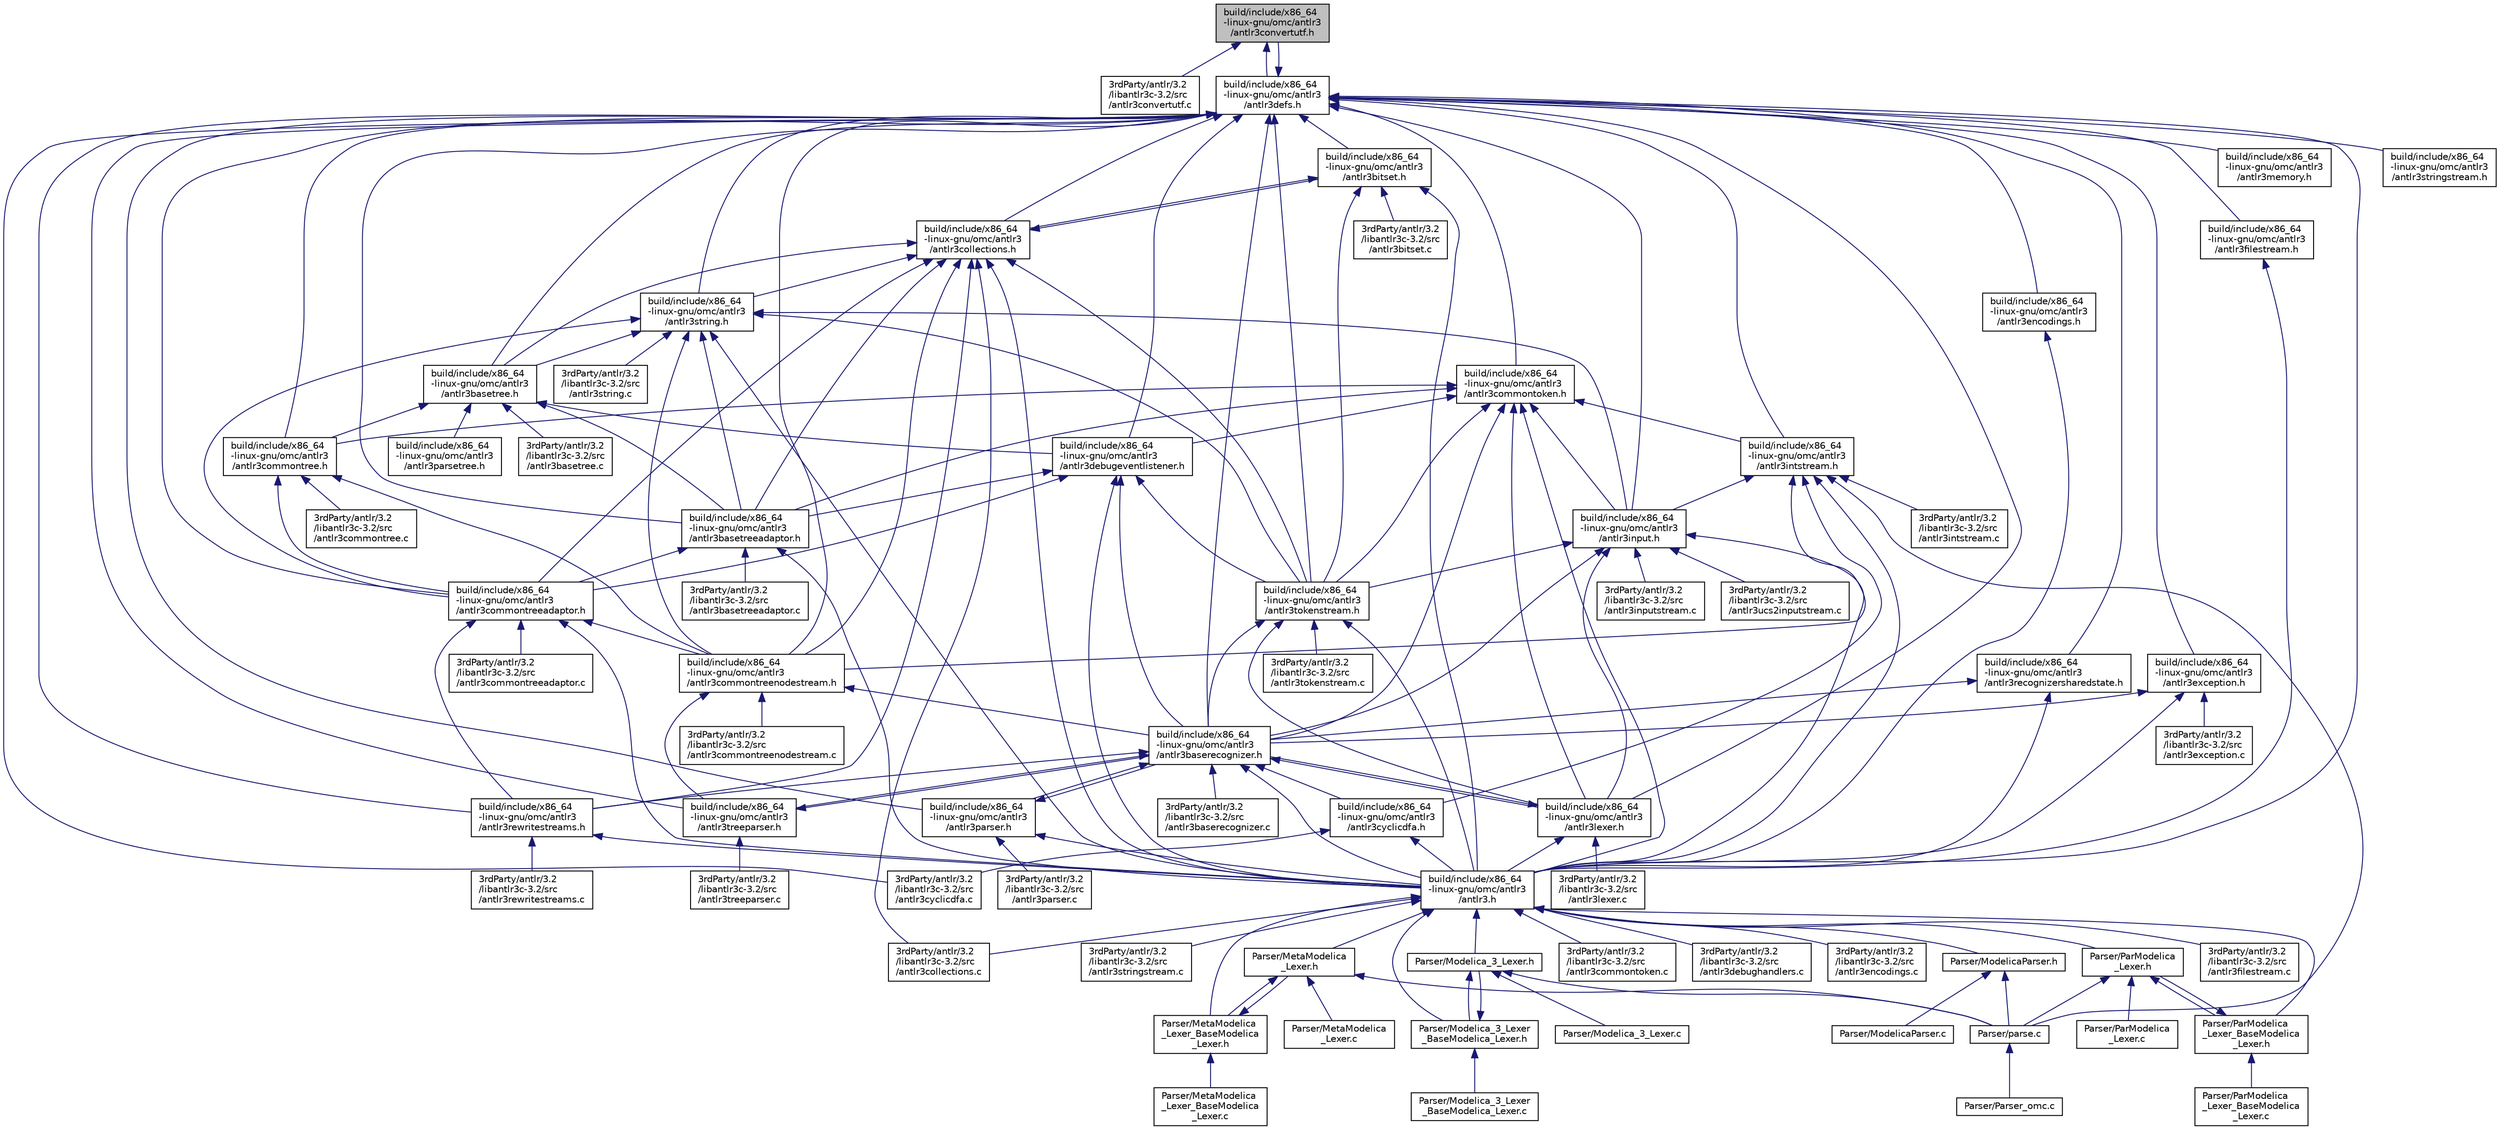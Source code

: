 digraph "build/include/x86_64-linux-gnu/omc/antlr3/antlr3convertutf.h"
{
  edge [fontname="Helvetica",fontsize="10",labelfontname="Helvetica",labelfontsize="10"];
  node [fontname="Helvetica",fontsize="10",shape=record];
  Node23 [label="build/include/x86_64\l-linux-gnu/omc/antlr3\l/antlr3convertutf.h",height=0.2,width=0.4,color="black", fillcolor="grey75", style="filled", fontcolor="black"];
  Node23 -> Node24 [dir="back",color="midnightblue",fontsize="10",style="solid",fontname="Helvetica"];
  Node24 [label="3rdParty/antlr/3.2\l/libantlr3c-3.2/src\l/antlr3convertutf.c",height=0.2,width=0.4,color="black", fillcolor="white", style="filled",URL="$d6/d67/antlr3convertutf_8c.html"];
  Node23 -> Node25 [dir="back",color="midnightblue",fontsize="10",style="solid",fontname="Helvetica"];
  Node25 [label="build/include/x86_64\l-linux-gnu/omc/antlr3\l/antlr3defs.h",height=0.2,width=0.4,color="black", fillcolor="white", style="filled",URL="$d3/d65/build_2include_2x86__64-linux-gnu_2omc_2antlr3_2antlr3defs_8h.html"];
  Node25 -> Node26 [dir="back",color="midnightblue",fontsize="10",style="solid",fontname="Helvetica"];
  Node26 [label="3rdParty/antlr/3.2\l/libantlr3c-3.2/src\l/antlr3cyclicdfa.c",height=0.2,width=0.4,color="black", fillcolor="white", style="filled",URL="$d6/d1b/antlr3cyclicdfa_8c.html"];
  Node25 -> Node27 [dir="back",color="midnightblue",fontsize="10",style="solid",fontname="Helvetica"];
  Node27 [label="build/include/x86_64\l-linux-gnu/omc/antlr3\l/antlr3.h",height=0.2,width=0.4,color="black", fillcolor="white", style="filled",URL="$dc/d25/build_2include_2x86__64-linux-gnu_2omc_2antlr3_2antlr3_8h.html"];
  Node27 -> Node28 [dir="back",color="midnightblue",fontsize="10",style="solid",fontname="Helvetica"];
  Node28 [label="3rdParty/antlr/3.2\l/libantlr3c-3.2/src\l/antlr3collections.c",height=0.2,width=0.4,color="black", fillcolor="white", style="filled",URL="$dc/d57/antlr3collections_8c.html"];
  Node27 -> Node29 [dir="back",color="midnightblue",fontsize="10",style="solid",fontname="Helvetica"];
  Node29 [label="3rdParty/antlr/3.2\l/libantlr3c-3.2/src\l/antlr3commontoken.c",height=0.2,width=0.4,color="black", fillcolor="white", style="filled",URL="$dd/ddc/antlr3commontoken_8c.html"];
  Node27 -> Node30 [dir="back",color="midnightblue",fontsize="10",style="solid",fontname="Helvetica"];
  Node30 [label="3rdParty/antlr/3.2\l/libantlr3c-3.2/src\l/antlr3debughandlers.c",height=0.2,width=0.4,color="black", fillcolor="white", style="filled",URL="$d7/dd3/antlr3debughandlers_8c.html"];
  Node27 -> Node31 [dir="back",color="midnightblue",fontsize="10",style="solid",fontname="Helvetica"];
  Node31 [label="3rdParty/antlr/3.2\l/libantlr3c-3.2/src\l/antlr3encodings.c",height=0.2,width=0.4,color="black", fillcolor="white", style="filled",URL="$d5/d48/antlr3encodings_8c.html"];
  Node27 -> Node32 [dir="back",color="midnightblue",fontsize="10",style="solid",fontname="Helvetica"];
  Node32 [label="3rdParty/antlr/3.2\l/libantlr3c-3.2/src\l/antlr3filestream.c",height=0.2,width=0.4,color="black", fillcolor="white", style="filled",URL="$d4/db3/antlr3filestream_8c.html",tooltip="The ANTLR3 C filestream is used when the source character stream is a filesystem based input set and ..."];
  Node27 -> Node33 [dir="back",color="midnightblue",fontsize="10",style="solid",fontname="Helvetica"];
  Node33 [label="3rdParty/antlr/3.2\l/libantlr3c-3.2/src\l/antlr3stringstream.c",height=0.2,width=0.4,color="black", fillcolor="white", style="filled",URL="$d2/d1c/antlr3stringstream_8c.html"];
  Node27 -> Node34 [dir="back",color="midnightblue",fontsize="10",style="solid",fontname="Helvetica"];
  Node34 [label="Parser/MetaModelica\l_Lexer.h",height=0.2,width=0.4,color="black", fillcolor="white", style="filled",URL="$d4/dce/_meta_modelica___lexer_8h.html"];
  Node34 -> Node35 [dir="back",color="midnightblue",fontsize="10",style="solid",fontname="Helvetica"];
  Node35 [label="Parser/MetaModelica\l_Lexer.c",height=0.2,width=0.4,color="black", fillcolor="white", style="filled",URL="$df/d26/_meta_modelica___lexer_8c.html"];
  Node34 -> Node36 [dir="back",color="midnightblue",fontsize="10",style="solid",fontname="Helvetica"];
  Node36 [label="Parser/MetaModelica\l_Lexer_BaseModelica\l_Lexer.h",height=0.2,width=0.4,color="black", fillcolor="white", style="filled",URL="$de/d95/_meta_modelica___lexer___base_modelica___lexer_8h.html"];
  Node36 -> Node34 [dir="back",color="midnightblue",fontsize="10",style="solid",fontname="Helvetica"];
  Node36 -> Node37 [dir="back",color="midnightblue",fontsize="10",style="solid",fontname="Helvetica"];
  Node37 [label="Parser/MetaModelica\l_Lexer_BaseModelica\l_Lexer.c",height=0.2,width=0.4,color="black", fillcolor="white", style="filled",URL="$df/db5/_meta_modelica___lexer___base_modelica___lexer_8c.html"];
  Node34 -> Node38 [dir="back",color="midnightblue",fontsize="10",style="solid",fontname="Helvetica"];
  Node38 [label="Parser/parse.c",height=0.2,width=0.4,color="black", fillcolor="white", style="filled",URL="$d9/db9/_parser_2parse_8c.html"];
  Node38 -> Node39 [dir="back",color="midnightblue",fontsize="10",style="solid",fontname="Helvetica"];
  Node39 [label="Parser/Parser_omc.c",height=0.2,width=0.4,color="black", fillcolor="white", style="filled",URL="$d8/def/_parser__omc_8c.html"];
  Node27 -> Node36 [dir="back",color="midnightblue",fontsize="10",style="solid",fontname="Helvetica"];
  Node27 -> Node40 [dir="back",color="midnightblue",fontsize="10",style="solid",fontname="Helvetica"];
  Node40 [label="Parser/Modelica_3_Lexer.h",height=0.2,width=0.4,color="black", fillcolor="white", style="filled",URL="$d1/d97/_modelica__3___lexer_8h.html"];
  Node40 -> Node41 [dir="back",color="midnightblue",fontsize="10",style="solid",fontname="Helvetica"];
  Node41 [label="Parser/Modelica_3_Lexer.c",height=0.2,width=0.4,color="black", fillcolor="white", style="filled",URL="$d2/dad/_modelica__3___lexer_8c.html"];
  Node40 -> Node42 [dir="back",color="midnightblue",fontsize="10",style="solid",fontname="Helvetica"];
  Node42 [label="Parser/Modelica_3_Lexer\l_BaseModelica_Lexer.h",height=0.2,width=0.4,color="black", fillcolor="white", style="filled",URL="$d5/d25/_modelica__3___lexer___base_modelica___lexer_8h.html"];
  Node42 -> Node40 [dir="back",color="midnightblue",fontsize="10",style="solid",fontname="Helvetica"];
  Node42 -> Node43 [dir="back",color="midnightblue",fontsize="10",style="solid",fontname="Helvetica"];
  Node43 [label="Parser/Modelica_3_Lexer\l_BaseModelica_Lexer.c",height=0.2,width=0.4,color="black", fillcolor="white", style="filled",URL="$de/d7d/_modelica__3___lexer___base_modelica___lexer_8c.html"];
  Node40 -> Node38 [dir="back",color="midnightblue",fontsize="10",style="solid",fontname="Helvetica"];
  Node27 -> Node42 [dir="back",color="midnightblue",fontsize="10",style="solid",fontname="Helvetica"];
  Node27 -> Node44 [dir="back",color="midnightblue",fontsize="10",style="solid",fontname="Helvetica"];
  Node44 [label="Parser/ModelicaParser.h",height=0.2,width=0.4,color="black", fillcolor="white", style="filled",URL="$d7/d6e/_modelica_parser_8h.html"];
  Node44 -> Node45 [dir="back",color="midnightblue",fontsize="10",style="solid",fontname="Helvetica"];
  Node45 [label="Parser/ModelicaParser.c",height=0.2,width=0.4,color="black", fillcolor="white", style="filled",URL="$d6/d37/_modelica_parser_8c.html"];
  Node44 -> Node38 [dir="back",color="midnightblue",fontsize="10",style="solid",fontname="Helvetica"];
  Node27 -> Node46 [dir="back",color="midnightblue",fontsize="10",style="solid",fontname="Helvetica"];
  Node46 [label="Parser/ParModelica\l_Lexer.h",height=0.2,width=0.4,color="black", fillcolor="white", style="filled",URL="$d5/d88/_par_modelica___lexer_8h.html"];
  Node46 -> Node47 [dir="back",color="midnightblue",fontsize="10",style="solid",fontname="Helvetica"];
  Node47 [label="Parser/ParModelica\l_Lexer.c",height=0.2,width=0.4,color="black", fillcolor="white", style="filled",URL="$de/d93/_par_modelica___lexer_8c.html"];
  Node46 -> Node48 [dir="back",color="midnightblue",fontsize="10",style="solid",fontname="Helvetica"];
  Node48 [label="Parser/ParModelica\l_Lexer_BaseModelica\l_Lexer.h",height=0.2,width=0.4,color="black", fillcolor="white", style="filled",URL="$dc/d6e/_par_modelica___lexer___base_modelica___lexer_8h.html"];
  Node48 -> Node46 [dir="back",color="midnightblue",fontsize="10",style="solid",fontname="Helvetica"];
  Node48 -> Node49 [dir="back",color="midnightblue",fontsize="10",style="solid",fontname="Helvetica"];
  Node49 [label="Parser/ParModelica\l_Lexer_BaseModelica\l_Lexer.c",height=0.2,width=0.4,color="black", fillcolor="white", style="filled",URL="$de/da6/_par_modelica___lexer___base_modelica___lexer_8c.html"];
  Node46 -> Node38 [dir="back",color="midnightblue",fontsize="10",style="solid",fontname="Helvetica"];
  Node27 -> Node48 [dir="back",color="midnightblue",fontsize="10",style="solid",fontname="Helvetica"];
  Node25 -> Node50 [dir="back",color="midnightblue",fontsize="10",style="solid",fontname="Helvetica"];
  Node50 [label="build/include/x86_64\l-linux-gnu/omc/antlr3\l/antlr3baserecognizer.h",height=0.2,width=0.4,color="black", fillcolor="white", style="filled",URL="$d5/df2/build_2include_2x86__64-linux-gnu_2omc_2antlr3_2antlr3baserecognizer_8h.html"];
  Node50 -> Node51 [dir="back",color="midnightblue",fontsize="10",style="solid",fontname="Helvetica"];
  Node51 [label="3rdParty/antlr/3.2\l/libantlr3c-3.2/src\l/antlr3baserecognizer.c",height=0.2,width=0.4,color="black", fillcolor="white", style="filled",URL="$d6/d88/antlr3baserecognizer_8c.html"];
  Node50 -> Node27 [dir="back",color="midnightblue",fontsize="10",style="solid",fontname="Helvetica"];
  Node50 -> Node52 [dir="back",color="midnightblue",fontsize="10",style="solid",fontname="Helvetica"];
  Node52 [label="build/include/x86_64\l-linux-gnu/omc/antlr3\l/antlr3cyclicdfa.h",height=0.2,width=0.4,color="black", fillcolor="white", style="filled",URL="$dc/de6/build_2include_2x86__64-linux-gnu_2omc_2antlr3_2antlr3cyclicdfa_8h.html"];
  Node52 -> Node26 [dir="back",color="midnightblue",fontsize="10",style="solid",fontname="Helvetica"];
  Node52 -> Node27 [dir="back",color="midnightblue",fontsize="10",style="solid",fontname="Helvetica"];
  Node50 -> Node53 [dir="back",color="midnightblue",fontsize="10",style="solid",fontname="Helvetica"];
  Node53 [label="build/include/x86_64\l-linux-gnu/omc/antlr3\l/antlr3lexer.h",height=0.2,width=0.4,color="black", fillcolor="white", style="filled",URL="$d0/de5/build_2include_2x86__64-linux-gnu_2omc_2antlr3_2antlr3lexer_8h.html"];
  Node53 -> Node54 [dir="back",color="midnightblue",fontsize="10",style="solid",fontname="Helvetica"];
  Node54 [label="3rdParty/antlr/3.2\l/libantlr3c-3.2/src\l/antlr3lexer.c",height=0.2,width=0.4,color="black", fillcolor="white", style="filled",URL="$dc/d73/antlr3lexer_8c.html"];
  Node53 -> Node27 [dir="back",color="midnightblue",fontsize="10",style="solid",fontname="Helvetica"];
  Node53 -> Node50 [dir="back",color="midnightblue",fontsize="10",style="solid",fontname="Helvetica"];
  Node50 -> Node55 [dir="back",color="midnightblue",fontsize="10",style="solid",fontname="Helvetica"];
  Node55 [label="build/include/x86_64\l-linux-gnu/omc/antlr3\l/antlr3parser.h",height=0.2,width=0.4,color="black", fillcolor="white", style="filled",URL="$de/d69/build_2include_2x86__64-linux-gnu_2omc_2antlr3_2antlr3parser_8h.html"];
  Node55 -> Node56 [dir="back",color="midnightblue",fontsize="10",style="solid",fontname="Helvetica"];
  Node56 [label="3rdParty/antlr/3.2\l/libantlr3c-3.2/src\l/antlr3parser.c",height=0.2,width=0.4,color="black", fillcolor="white", style="filled",URL="$d3/db9/antlr3parser_8c.html"];
  Node55 -> Node27 [dir="back",color="midnightblue",fontsize="10",style="solid",fontname="Helvetica"];
  Node55 -> Node50 [dir="back",color="midnightblue",fontsize="10",style="solid",fontname="Helvetica"];
  Node50 -> Node57 [dir="back",color="midnightblue",fontsize="10",style="solid",fontname="Helvetica"];
  Node57 [label="build/include/x86_64\l-linux-gnu/omc/antlr3\l/antlr3rewritestreams.h",height=0.2,width=0.4,color="black", fillcolor="white", style="filled",URL="$d4/dc6/build_2include_2x86__64-linux-gnu_2omc_2antlr3_2antlr3rewritestreams_8h.html"];
  Node57 -> Node58 [dir="back",color="midnightblue",fontsize="10",style="solid",fontname="Helvetica"];
  Node58 [label="3rdParty/antlr/3.2\l/libantlr3c-3.2/src\l/antlr3rewritestreams.c",height=0.2,width=0.4,color="black", fillcolor="white", style="filled",URL="$d7/d05/antlr3rewritestreams_8c.html"];
  Node57 -> Node27 [dir="back",color="midnightblue",fontsize="10",style="solid",fontname="Helvetica"];
  Node50 -> Node59 [dir="back",color="midnightblue",fontsize="10",style="solid",fontname="Helvetica"];
  Node59 [label="build/include/x86_64\l-linux-gnu/omc/antlr3\l/antlr3treeparser.h",height=0.2,width=0.4,color="black", fillcolor="white", style="filled",URL="$d4/d70/build_2include_2x86__64-linux-gnu_2omc_2antlr3_2antlr3treeparser_8h.html"];
  Node59 -> Node60 [dir="back",color="midnightblue",fontsize="10",style="solid",fontname="Helvetica"];
  Node60 [label="3rdParty/antlr/3.2\l/libantlr3c-3.2/src\l/antlr3treeparser.c",height=0.2,width=0.4,color="black", fillcolor="white", style="filled",URL="$d4/d26/antlr3treeparser_8c.html"];
  Node59 -> Node50 [dir="back",color="midnightblue",fontsize="10",style="solid",fontname="Helvetica"];
  Node25 -> Node61 [dir="back",color="midnightblue",fontsize="10",style="solid",fontname="Helvetica"];
  Node61 [label="build/include/x86_64\l-linux-gnu/omc/antlr3\l/antlr3basetree.h",height=0.2,width=0.4,color="black", fillcolor="white", style="filled",URL="$d5/dfb/build_2include_2x86__64-linux-gnu_2omc_2antlr3_2antlr3basetree_8h.html"];
  Node61 -> Node62 [dir="back",color="midnightblue",fontsize="10",style="solid",fontname="Helvetica"];
  Node62 [label="3rdParty/antlr/3.2\l/libantlr3c-3.2/src\l/antlr3basetree.c",height=0.2,width=0.4,color="black", fillcolor="white", style="filled",URL="$d0/d23/antlr3basetree_8c.html"];
  Node61 -> Node63 [dir="back",color="midnightblue",fontsize="10",style="solid",fontname="Helvetica"];
  Node63 [label="build/include/x86_64\l-linux-gnu/omc/antlr3\l/antlr3basetreeadaptor.h",height=0.2,width=0.4,color="black", fillcolor="white", style="filled",URL="$d1/d70/build_2include_2x86__64-linux-gnu_2omc_2antlr3_2antlr3basetreeadaptor_8h.html"];
  Node63 -> Node64 [dir="back",color="midnightblue",fontsize="10",style="solid",fontname="Helvetica"];
  Node64 [label="3rdParty/antlr/3.2\l/libantlr3c-3.2/src\l/antlr3basetreeadaptor.c",height=0.2,width=0.4,color="black", fillcolor="white", style="filled",URL="$d3/dae/antlr3basetreeadaptor_8c.html"];
  Node63 -> Node27 [dir="back",color="midnightblue",fontsize="10",style="solid",fontname="Helvetica"];
  Node63 -> Node65 [dir="back",color="midnightblue",fontsize="10",style="solid",fontname="Helvetica"];
  Node65 [label="build/include/x86_64\l-linux-gnu/omc/antlr3\l/antlr3commontreeadaptor.h",height=0.2,width=0.4,color="black", fillcolor="white", style="filled",URL="$d1/d4b/build_2include_2x86__64-linux-gnu_2omc_2antlr3_2antlr3commontreeadaptor_8h.html"];
  Node65 -> Node66 [dir="back",color="midnightblue",fontsize="10",style="solid",fontname="Helvetica"];
  Node66 [label="3rdParty/antlr/3.2\l/libantlr3c-3.2/src\l/antlr3commontreeadaptor.c",height=0.2,width=0.4,color="black", fillcolor="white", style="filled",URL="$d6/de3/antlr3commontreeadaptor_8c.html"];
  Node65 -> Node27 [dir="back",color="midnightblue",fontsize="10",style="solid",fontname="Helvetica"];
  Node65 -> Node67 [dir="back",color="midnightblue",fontsize="10",style="solid",fontname="Helvetica"];
  Node67 [label="build/include/x86_64\l-linux-gnu/omc/antlr3\l/antlr3commontreenodestream.h",height=0.2,width=0.4,color="black", fillcolor="white", style="filled",URL="$d1/dbb/build_2include_2x86__64-linux-gnu_2omc_2antlr3_2antlr3commontreenodestream_8h.html"];
  Node67 -> Node68 [dir="back",color="midnightblue",fontsize="10",style="solid",fontname="Helvetica"];
  Node68 [label="3rdParty/antlr/3.2\l/libantlr3c-3.2/src\l/antlr3commontreenodestream.c",height=0.2,width=0.4,color="black", fillcolor="white", style="filled",URL="$d7/d71/antlr3commontreenodestream_8c.html"];
  Node67 -> Node50 [dir="back",color="midnightblue",fontsize="10",style="solid",fontname="Helvetica"];
  Node67 -> Node59 [dir="back",color="midnightblue",fontsize="10",style="solid",fontname="Helvetica"];
  Node65 -> Node57 [dir="back",color="midnightblue",fontsize="10",style="solid",fontname="Helvetica"];
  Node61 -> Node69 [dir="back",color="midnightblue",fontsize="10",style="solid",fontname="Helvetica"];
  Node69 [label="build/include/x86_64\l-linux-gnu/omc/antlr3\l/antlr3commontree.h",height=0.2,width=0.4,color="black", fillcolor="white", style="filled",URL="$da/d97/build_2include_2x86__64-linux-gnu_2omc_2antlr3_2antlr3commontree_8h.html"];
  Node69 -> Node70 [dir="back",color="midnightblue",fontsize="10",style="solid",fontname="Helvetica"];
  Node70 [label="3rdParty/antlr/3.2\l/libantlr3c-3.2/src\l/antlr3commontree.c",height=0.2,width=0.4,color="black", fillcolor="white", style="filled",URL="$d4/da1/antlr3commontree_8c.html"];
  Node69 -> Node65 [dir="back",color="midnightblue",fontsize="10",style="solid",fontname="Helvetica"];
  Node69 -> Node67 [dir="back",color="midnightblue",fontsize="10",style="solid",fontname="Helvetica"];
  Node61 -> Node71 [dir="back",color="midnightblue",fontsize="10",style="solid",fontname="Helvetica"];
  Node71 [label="build/include/x86_64\l-linux-gnu/omc/antlr3\l/antlr3debugeventlistener.h",height=0.2,width=0.4,color="black", fillcolor="white", style="filled",URL="$da/d2e/build_2include_2x86__64-linux-gnu_2omc_2antlr3_2antlr3debugeventlistener_8h.html"];
  Node71 -> Node27 [dir="back",color="midnightblue",fontsize="10",style="solid",fontname="Helvetica"];
  Node71 -> Node50 [dir="back",color="midnightblue",fontsize="10",style="solid",fontname="Helvetica"];
  Node71 -> Node63 [dir="back",color="midnightblue",fontsize="10",style="solid",fontname="Helvetica"];
  Node71 -> Node65 [dir="back",color="midnightblue",fontsize="10",style="solid",fontname="Helvetica"];
  Node71 -> Node72 [dir="back",color="midnightblue",fontsize="10",style="solid",fontname="Helvetica"];
  Node72 [label="build/include/x86_64\l-linux-gnu/omc/antlr3\l/antlr3tokenstream.h",height=0.2,width=0.4,color="black", fillcolor="white", style="filled",URL="$d7/d67/build_2include_2x86__64-linux-gnu_2omc_2antlr3_2antlr3tokenstream_8h.html"];
  Node72 -> Node73 [dir="back",color="midnightblue",fontsize="10",style="solid",fontname="Helvetica"];
  Node73 [label="3rdParty/antlr/3.2\l/libantlr3c-3.2/src\l/antlr3tokenstream.c",height=0.2,width=0.4,color="black", fillcolor="white", style="filled",URL="$df/d21/antlr3tokenstream_8c.html"];
  Node72 -> Node27 [dir="back",color="midnightblue",fontsize="10",style="solid",fontname="Helvetica"];
  Node72 -> Node50 [dir="back",color="midnightblue",fontsize="10",style="solid",fontname="Helvetica"];
  Node72 -> Node53 [dir="back",color="midnightblue",fontsize="10",style="solid",fontname="Helvetica"];
  Node61 -> Node74 [dir="back",color="midnightblue",fontsize="10",style="solid",fontname="Helvetica"];
  Node74 [label="build/include/x86_64\l-linux-gnu/omc/antlr3\l/antlr3parsetree.h",height=0.2,width=0.4,color="black", fillcolor="white", style="filled",URL="$dc/d2c/build_2include_2x86__64-linux-gnu_2omc_2antlr3_2antlr3parsetree_8h.html"];
  Node25 -> Node63 [dir="back",color="midnightblue",fontsize="10",style="solid",fontname="Helvetica"];
  Node25 -> Node75 [dir="back",color="midnightblue",fontsize="10",style="solid",fontname="Helvetica"];
  Node75 [label="build/include/x86_64\l-linux-gnu/omc/antlr3\l/antlr3bitset.h",height=0.2,width=0.4,color="black", fillcolor="white", style="filled",URL="$d2/d66/build_2include_2x86__64-linux-gnu_2omc_2antlr3_2antlr3bitset_8h.html"];
  Node75 -> Node76 [dir="back",color="midnightblue",fontsize="10",style="solid",fontname="Helvetica"];
  Node76 [label="3rdParty/antlr/3.2\l/libantlr3c-3.2/src\l/antlr3bitset.c",height=0.2,width=0.4,color="black", fillcolor="white", style="filled",URL="$de/d5b/antlr3bitset_8c.html"];
  Node75 -> Node27 [dir="back",color="midnightblue",fontsize="10",style="solid",fontname="Helvetica"];
  Node75 -> Node77 [dir="back",color="midnightblue",fontsize="10",style="solid",fontname="Helvetica"];
  Node77 [label="build/include/x86_64\l-linux-gnu/omc/antlr3\l/antlr3collections.h",height=0.2,width=0.4,color="black", fillcolor="white", style="filled",URL="$df/d35/build_2include_2x86__64-linux-gnu_2omc_2antlr3_2antlr3collections_8h.html"];
  Node77 -> Node28 [dir="back",color="midnightblue",fontsize="10",style="solid",fontname="Helvetica"];
  Node77 -> Node27 [dir="back",color="midnightblue",fontsize="10",style="solid",fontname="Helvetica"];
  Node77 -> Node61 [dir="back",color="midnightblue",fontsize="10",style="solid",fontname="Helvetica"];
  Node77 -> Node63 [dir="back",color="midnightblue",fontsize="10",style="solid",fontname="Helvetica"];
  Node77 -> Node75 [dir="back",color="midnightblue",fontsize="10",style="solid",fontname="Helvetica"];
  Node77 -> Node65 [dir="back",color="midnightblue",fontsize="10",style="solid",fontname="Helvetica"];
  Node77 -> Node67 [dir="back",color="midnightblue",fontsize="10",style="solid",fontname="Helvetica"];
  Node77 -> Node57 [dir="back",color="midnightblue",fontsize="10",style="solid",fontname="Helvetica"];
  Node77 -> Node78 [dir="back",color="midnightblue",fontsize="10",style="solid",fontname="Helvetica"];
  Node78 [label="build/include/x86_64\l-linux-gnu/omc/antlr3\l/antlr3string.h",height=0.2,width=0.4,color="black", fillcolor="white", style="filled",URL="$dc/df3/build_2include_2x86__64-linux-gnu_2omc_2antlr3_2antlr3string_8h.html"];
  Node78 -> Node79 [dir="back",color="midnightblue",fontsize="10",style="solid",fontname="Helvetica"];
  Node79 [label="3rdParty/antlr/3.2\l/libantlr3c-3.2/src\l/antlr3string.c",height=0.2,width=0.4,color="black", fillcolor="white", style="filled",URL="$de/d36/antlr3string_8c.html"];
  Node78 -> Node27 [dir="back",color="midnightblue",fontsize="10",style="solid",fontname="Helvetica"];
  Node78 -> Node61 [dir="back",color="midnightblue",fontsize="10",style="solid",fontname="Helvetica"];
  Node78 -> Node63 [dir="back",color="midnightblue",fontsize="10",style="solid",fontname="Helvetica"];
  Node78 -> Node65 [dir="back",color="midnightblue",fontsize="10",style="solid",fontname="Helvetica"];
  Node78 -> Node67 [dir="back",color="midnightblue",fontsize="10",style="solid",fontname="Helvetica"];
  Node78 -> Node80 [dir="back",color="midnightblue",fontsize="10",style="solid",fontname="Helvetica"];
  Node80 [label="build/include/x86_64\l-linux-gnu/omc/antlr3\l/antlr3input.h",height=0.2,width=0.4,color="black", fillcolor="white", style="filled",URL="$da/d5d/build_2include_2x86__64-linux-gnu_2omc_2antlr3_2antlr3input_8h.html"];
  Node80 -> Node81 [dir="back",color="midnightblue",fontsize="10",style="solid",fontname="Helvetica"];
  Node81 [label="3rdParty/antlr/3.2\l/libantlr3c-3.2/src\l/antlr3inputstream.c",height=0.2,width=0.4,color="black", fillcolor="white", style="filled",URL="$dd/da7/antlr3inputstream_8c.html"];
  Node80 -> Node82 [dir="back",color="midnightblue",fontsize="10",style="solid",fontname="Helvetica"];
  Node82 [label="3rdParty/antlr/3.2\l/libantlr3c-3.2/src\l/antlr3ucs2inputstream.c",height=0.2,width=0.4,color="black", fillcolor="white", style="filled",URL="$d1/d37/antlr3ucs2inputstream_8c.html"];
  Node80 -> Node27 [dir="back",color="midnightblue",fontsize="10",style="solid",fontname="Helvetica"];
  Node80 -> Node50 [dir="back",color="midnightblue",fontsize="10",style="solid",fontname="Helvetica"];
  Node80 -> Node53 [dir="back",color="midnightblue",fontsize="10",style="solid",fontname="Helvetica"];
  Node80 -> Node72 [dir="back",color="midnightblue",fontsize="10",style="solid",fontname="Helvetica"];
  Node78 -> Node72 [dir="back",color="midnightblue",fontsize="10",style="solid",fontname="Helvetica"];
  Node77 -> Node72 [dir="back",color="midnightblue",fontsize="10",style="solid",fontname="Helvetica"];
  Node75 -> Node72 [dir="back",color="midnightblue",fontsize="10",style="solid",fontname="Helvetica"];
  Node25 -> Node77 [dir="back",color="midnightblue",fontsize="10",style="solid",fontname="Helvetica"];
  Node25 -> Node83 [dir="back",color="midnightblue",fontsize="10",style="solid",fontname="Helvetica"];
  Node83 [label="build/include/x86_64\l-linux-gnu/omc/antlr3\l/antlr3commontoken.h",height=0.2,width=0.4,color="black", fillcolor="white", style="filled",URL="$d0/d52/build_2include_2x86__64-linux-gnu_2omc_2antlr3_2antlr3commontoken_8h.html",tooltip="Defines the interface for a common token. "];
  Node83 -> Node27 [dir="back",color="midnightblue",fontsize="10",style="solid",fontname="Helvetica"];
  Node83 -> Node50 [dir="back",color="midnightblue",fontsize="10",style="solid",fontname="Helvetica"];
  Node83 -> Node63 [dir="back",color="midnightblue",fontsize="10",style="solid",fontname="Helvetica"];
  Node83 -> Node69 [dir="back",color="midnightblue",fontsize="10",style="solid",fontname="Helvetica"];
  Node83 -> Node71 [dir="back",color="midnightblue",fontsize="10",style="solid",fontname="Helvetica"];
  Node83 -> Node80 [dir="back",color="midnightblue",fontsize="10",style="solid",fontname="Helvetica"];
  Node83 -> Node84 [dir="back",color="midnightblue",fontsize="10",style="solid",fontname="Helvetica"];
  Node84 [label="build/include/x86_64\l-linux-gnu/omc/antlr3\l/antlr3intstream.h",height=0.2,width=0.4,color="black", fillcolor="white", style="filled",URL="$db/d83/build_2include_2x86__64-linux-gnu_2omc_2antlr3_2antlr3intstream_8h.html"];
  Node84 -> Node85 [dir="back",color="midnightblue",fontsize="10",style="solid",fontname="Helvetica"];
  Node85 [label="3rdParty/antlr/3.2\l/libantlr3c-3.2/src\l/antlr3intstream.c",height=0.2,width=0.4,color="black", fillcolor="white", style="filled",URL="$de/d66/antlr3intstream_8c.html"];
  Node84 -> Node27 [dir="back",color="midnightblue",fontsize="10",style="solid",fontname="Helvetica"];
  Node84 -> Node67 [dir="back",color="midnightblue",fontsize="10",style="solid",fontname="Helvetica"];
  Node84 -> Node52 [dir="back",color="midnightblue",fontsize="10",style="solid",fontname="Helvetica"];
  Node84 -> Node80 [dir="back",color="midnightblue",fontsize="10",style="solid",fontname="Helvetica"];
  Node84 -> Node38 [dir="back",color="midnightblue",fontsize="10",style="solid",fontname="Helvetica"];
  Node83 -> Node53 [dir="back",color="midnightblue",fontsize="10",style="solid",fontname="Helvetica"];
  Node83 -> Node72 [dir="back",color="midnightblue",fontsize="10",style="solid",fontname="Helvetica"];
  Node25 -> Node69 [dir="back",color="midnightblue",fontsize="10",style="solid",fontname="Helvetica"];
  Node25 -> Node65 [dir="back",color="midnightblue",fontsize="10",style="solid",fontname="Helvetica"];
  Node25 -> Node67 [dir="back",color="midnightblue",fontsize="10",style="solid",fontname="Helvetica"];
  Node25 -> Node23 [dir="back",color="midnightblue",fontsize="10",style="solid",fontname="Helvetica"];
  Node25 -> Node71 [dir="back",color="midnightblue",fontsize="10",style="solid",fontname="Helvetica"];
  Node25 -> Node86 [dir="back",color="midnightblue",fontsize="10",style="solid",fontname="Helvetica"];
  Node86 [label="build/include/x86_64\l-linux-gnu/omc/antlr3\l/antlr3encodings.h",height=0.2,width=0.4,color="black", fillcolor="white", style="filled",URL="$d8/d1a/build_2include_2x86__64-linux-gnu_2omc_2antlr3_2antlr3encodings_8h.html"];
  Node86 -> Node27 [dir="back",color="midnightblue",fontsize="10",style="solid",fontname="Helvetica"];
  Node25 -> Node87 [dir="back",color="midnightblue",fontsize="10",style="solid",fontname="Helvetica"];
  Node87 [label="build/include/x86_64\l-linux-gnu/omc/antlr3\l/antlr3exception.h",height=0.2,width=0.4,color="black", fillcolor="white", style="filled",URL="$de/dcf/build_2include_2x86__64-linux-gnu_2omc_2antlr3_2antlr3exception_8h.html"];
  Node87 -> Node88 [dir="back",color="midnightblue",fontsize="10",style="solid",fontname="Helvetica"];
  Node88 [label="3rdParty/antlr/3.2\l/libantlr3c-3.2/src\l/antlr3exception.c",height=0.2,width=0.4,color="black", fillcolor="white", style="filled",URL="$d6/d5d/antlr3exception_8c.html"];
  Node87 -> Node27 [dir="back",color="midnightblue",fontsize="10",style="solid",fontname="Helvetica"];
  Node87 -> Node50 [dir="back",color="midnightblue",fontsize="10",style="solid",fontname="Helvetica"];
  Node25 -> Node89 [dir="back",color="midnightblue",fontsize="10",style="solid",fontname="Helvetica"];
  Node89 [label="build/include/x86_64\l-linux-gnu/omc/antlr3\l/antlr3filestream.h",height=0.2,width=0.4,color="black", fillcolor="white", style="filled",URL="$d1/dd6/build_2include_2x86__64-linux-gnu_2omc_2antlr3_2antlr3filestream_8h.html"];
  Node89 -> Node27 [dir="back",color="midnightblue",fontsize="10",style="solid",fontname="Helvetica"];
  Node25 -> Node80 [dir="back",color="midnightblue",fontsize="10",style="solid",fontname="Helvetica"];
  Node25 -> Node84 [dir="back",color="midnightblue",fontsize="10",style="solid",fontname="Helvetica"];
  Node25 -> Node53 [dir="back",color="midnightblue",fontsize="10",style="solid",fontname="Helvetica"];
  Node25 -> Node90 [dir="back",color="midnightblue",fontsize="10",style="solid",fontname="Helvetica"];
  Node90 [label="build/include/x86_64\l-linux-gnu/omc/antlr3\l/antlr3memory.h",height=0.2,width=0.4,color="black", fillcolor="white", style="filled",URL="$d1/d04/build_2include_2x86__64-linux-gnu_2omc_2antlr3_2antlr3memory_8h.html"];
  Node25 -> Node55 [dir="back",color="midnightblue",fontsize="10",style="solid",fontname="Helvetica"];
  Node25 -> Node91 [dir="back",color="midnightblue",fontsize="10",style="solid",fontname="Helvetica"];
  Node91 [label="build/include/x86_64\l-linux-gnu/omc/antlr3\l/antlr3recognizersharedstate.h",height=0.2,width=0.4,color="black", fillcolor="white", style="filled",URL="$df/d62/build_2include_2x86__64-linux-gnu_2omc_2antlr3_2antlr3recognizersharedstate_8h.html"];
  Node91 -> Node27 [dir="back",color="midnightblue",fontsize="10",style="solid",fontname="Helvetica"];
  Node91 -> Node50 [dir="back",color="midnightblue",fontsize="10",style="solid",fontname="Helvetica"];
  Node25 -> Node57 [dir="back",color="midnightblue",fontsize="10",style="solid",fontname="Helvetica"];
  Node25 -> Node78 [dir="back",color="midnightblue",fontsize="10",style="solid",fontname="Helvetica"];
  Node25 -> Node92 [dir="back",color="midnightblue",fontsize="10",style="solid",fontname="Helvetica"];
  Node92 [label="build/include/x86_64\l-linux-gnu/omc/antlr3\l/antlr3stringstream.h",height=0.2,width=0.4,color="black", fillcolor="white", style="filled",URL="$d0/dda/build_2include_2x86__64-linux-gnu_2omc_2antlr3_2antlr3stringstream_8h.html"];
  Node25 -> Node72 [dir="back",color="midnightblue",fontsize="10",style="solid",fontname="Helvetica"];
  Node25 -> Node59 [dir="back",color="midnightblue",fontsize="10",style="solid",fontname="Helvetica"];
}
